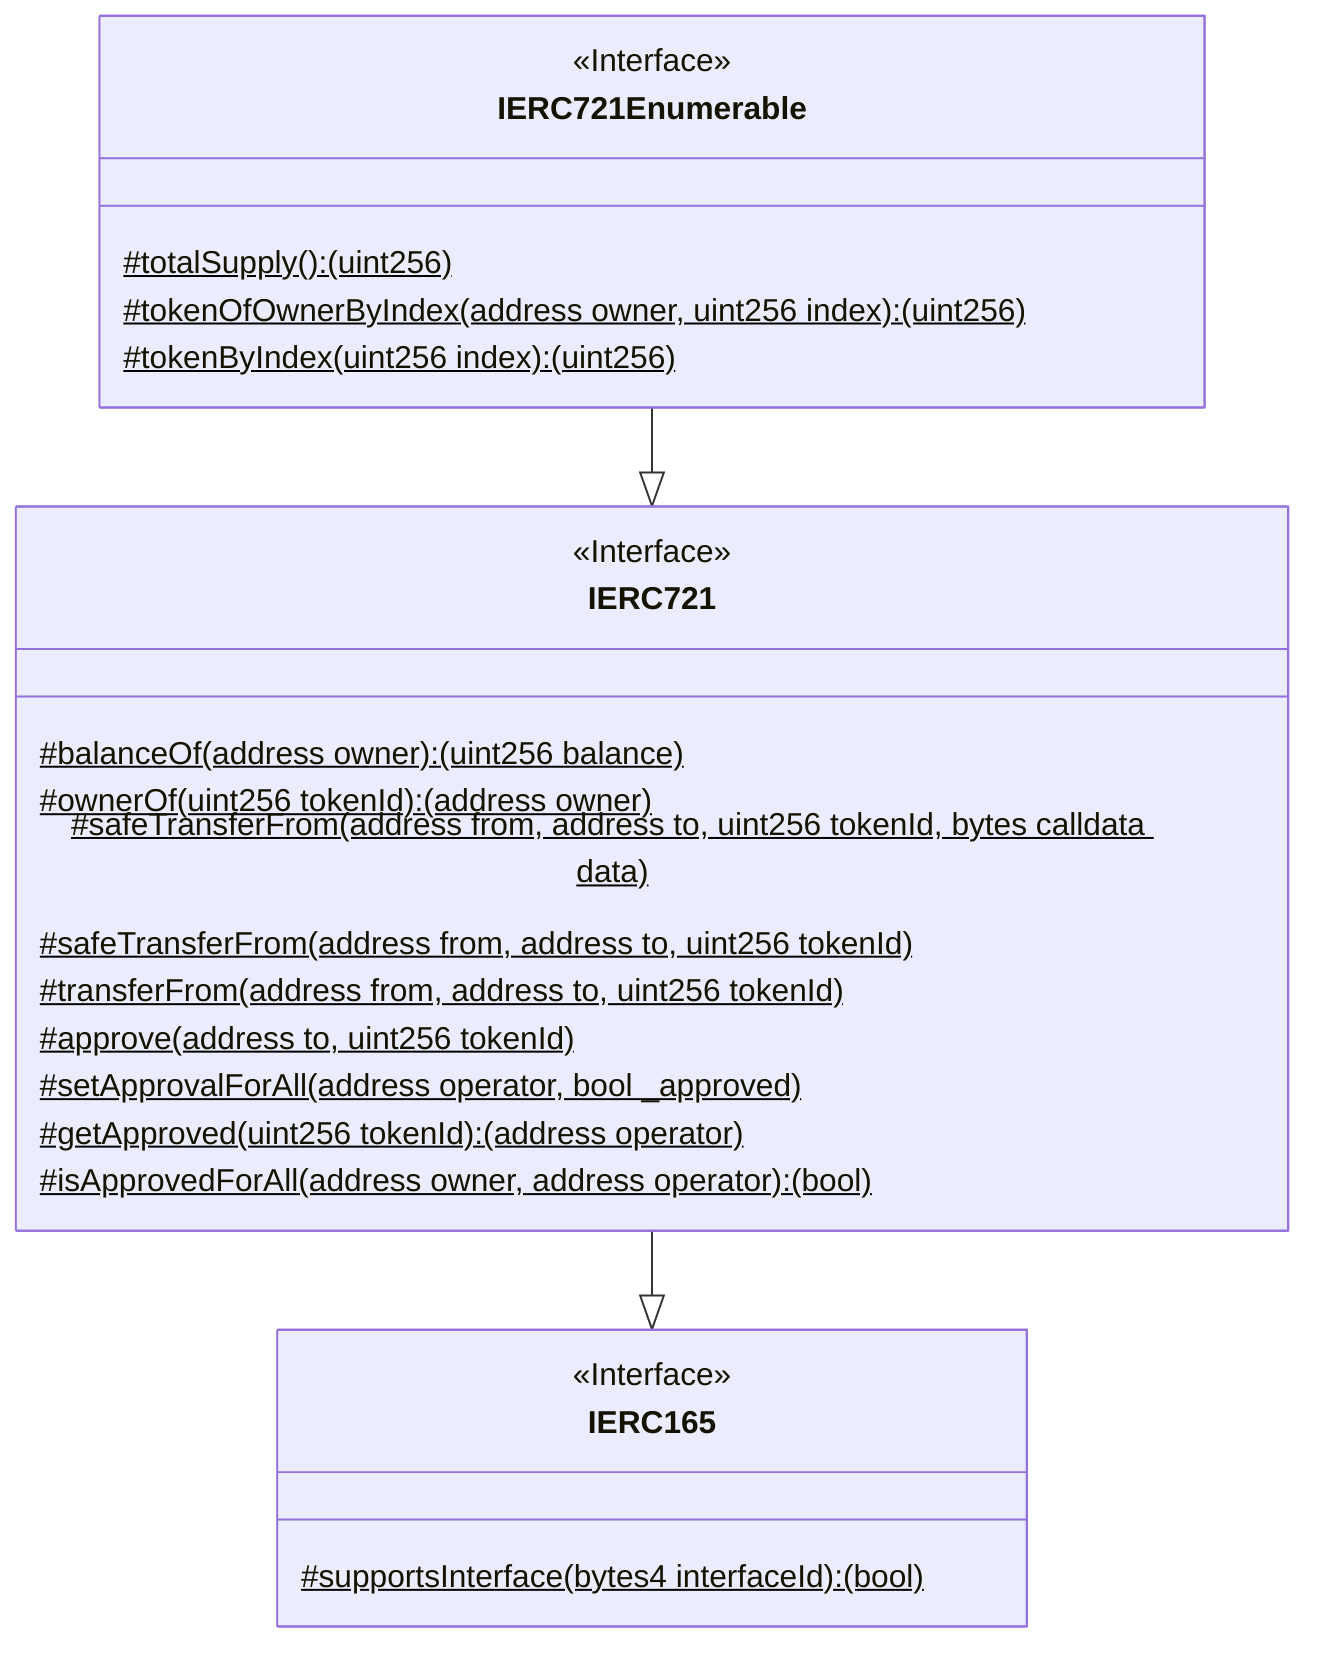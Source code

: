 classDiagram
  %% 317:706:2
  class IERC721Enumerable {
    <<Interface>>
    #totalSupply(): (uint256)$
    #tokenOfOwnerByIndex(address owner, uint256 index): (uint256)$
    #tokenByIndex(uint256 index): (uint256)$
  }
  
  IERC721Enumerable --|> IERC721
  
  %% 250:4725:1
  class IERC721 {
    <<Interface>>
    #balanceOf(address owner): (uint256 balance)$
    #ownerOf(uint256 tokenId): (address owner)$
    #safeTransferFrom(address from, address to, uint256 tokenId, bytes calldata data)$
    #safeTransferFrom(address from, address to, uint256 tokenId)$
    #transferFrom(address from, address to, uint256 tokenId)$
    #approve(address to, uint256 tokenId)$
    #setApprovalForAll(address operator, bool _approved)$
    #getApproved(uint256 tokenId): (address operator)$
    #isApprovedForAll(address owner, address operator): (bool)$
  }
  
  IERC721 --|> IERC165
  
  %% 405:447:3
  class IERC165 {
    <<Interface>>
    #supportsInterface(bytes4 interfaceId): (bool)$
  }